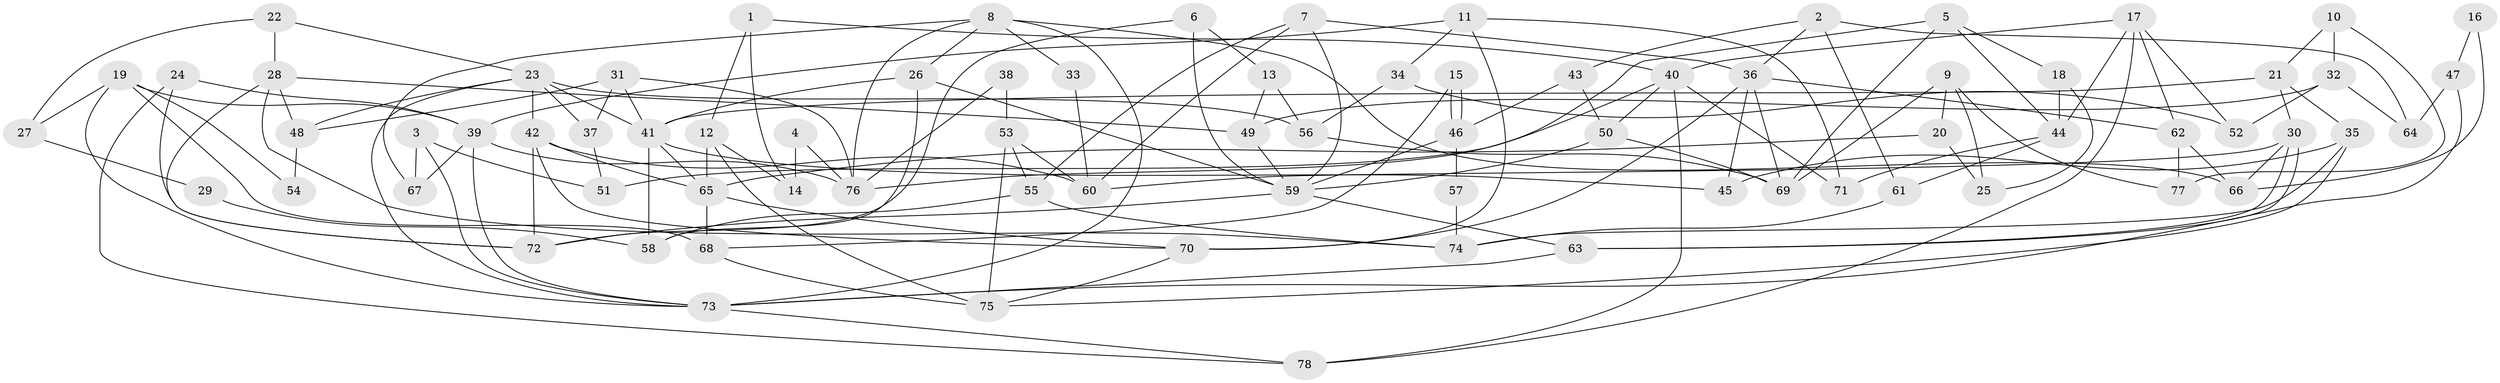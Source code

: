 // coarse degree distribution, {3: 0.13043478260869565, 5: 0.1956521739130435, 4: 0.2391304347826087, 8: 0.10869565217391304, 2: 0.08695652173913043, 7: 0.10869565217391304, 10: 0.021739130434782608, 6: 0.06521739130434782, 9: 0.021739130434782608, 11: 0.021739130434782608}
// Generated by graph-tools (version 1.1) at 2025/24/03/03/25 07:24:00]
// undirected, 78 vertices, 156 edges
graph export_dot {
graph [start="1"]
  node [color=gray90,style=filled];
  1;
  2;
  3;
  4;
  5;
  6;
  7;
  8;
  9;
  10;
  11;
  12;
  13;
  14;
  15;
  16;
  17;
  18;
  19;
  20;
  21;
  22;
  23;
  24;
  25;
  26;
  27;
  28;
  29;
  30;
  31;
  32;
  33;
  34;
  35;
  36;
  37;
  38;
  39;
  40;
  41;
  42;
  43;
  44;
  45;
  46;
  47;
  48;
  49;
  50;
  51;
  52;
  53;
  54;
  55;
  56;
  57;
  58;
  59;
  60;
  61;
  62;
  63;
  64;
  65;
  66;
  67;
  68;
  69;
  70;
  71;
  72;
  73;
  74;
  75;
  76;
  77;
  78;
  1 -- 40;
  1 -- 12;
  1 -- 14;
  2 -- 61;
  2 -- 36;
  2 -- 43;
  2 -- 64;
  3 -- 73;
  3 -- 51;
  3 -- 67;
  4 -- 76;
  4 -- 14;
  5 -- 69;
  5 -- 44;
  5 -- 18;
  5 -- 76;
  6 -- 59;
  6 -- 13;
  6 -- 72;
  7 -- 59;
  7 -- 60;
  7 -- 36;
  7 -- 55;
  8 -- 67;
  8 -- 26;
  8 -- 33;
  8 -- 66;
  8 -- 73;
  8 -- 76;
  9 -- 25;
  9 -- 69;
  9 -- 20;
  9 -- 77;
  10 -- 77;
  10 -- 21;
  10 -- 32;
  11 -- 39;
  11 -- 70;
  11 -- 34;
  11 -- 71;
  12 -- 75;
  12 -- 65;
  12 -- 14;
  13 -- 49;
  13 -- 56;
  15 -- 46;
  15 -- 46;
  15 -- 68;
  16 -- 66;
  16 -- 47;
  17 -- 40;
  17 -- 78;
  17 -- 44;
  17 -- 52;
  17 -- 62;
  18 -- 44;
  18 -- 25;
  19 -- 39;
  19 -- 73;
  19 -- 27;
  19 -- 54;
  19 -- 68;
  20 -- 65;
  20 -- 25;
  21 -- 30;
  21 -- 35;
  21 -- 41;
  22 -- 23;
  22 -- 28;
  22 -- 27;
  23 -- 73;
  23 -- 42;
  23 -- 37;
  23 -- 41;
  23 -- 48;
  23 -- 56;
  24 -- 39;
  24 -- 72;
  24 -- 78;
  26 -- 41;
  26 -- 59;
  26 -- 58;
  27 -- 29;
  28 -- 72;
  28 -- 48;
  28 -- 49;
  28 -- 74;
  29 -- 58;
  30 -- 63;
  30 -- 63;
  30 -- 66;
  30 -- 60;
  31 -- 41;
  31 -- 76;
  31 -- 37;
  31 -- 48;
  32 -- 49;
  32 -- 52;
  32 -- 64;
  33 -- 60;
  34 -- 52;
  34 -- 56;
  35 -- 75;
  35 -- 74;
  35 -- 45;
  36 -- 45;
  36 -- 62;
  36 -- 69;
  36 -- 70;
  37 -- 51;
  38 -- 76;
  38 -- 53;
  39 -- 73;
  39 -- 76;
  39 -- 67;
  40 -- 78;
  40 -- 50;
  40 -- 51;
  40 -- 71;
  41 -- 45;
  41 -- 58;
  41 -- 65;
  42 -- 65;
  42 -- 60;
  42 -- 70;
  42 -- 72;
  43 -- 46;
  43 -- 50;
  44 -- 71;
  44 -- 61;
  46 -- 59;
  46 -- 57;
  47 -- 64;
  47 -- 73;
  48 -- 54;
  49 -- 59;
  50 -- 69;
  50 -- 59;
  53 -- 55;
  53 -- 75;
  53 -- 60;
  55 -- 58;
  55 -- 74;
  56 -- 69;
  57 -- 74;
  59 -- 72;
  59 -- 63;
  61 -- 74;
  62 -- 66;
  62 -- 77;
  63 -- 73;
  65 -- 70;
  65 -- 68;
  68 -- 75;
  70 -- 75;
  73 -- 78;
}
